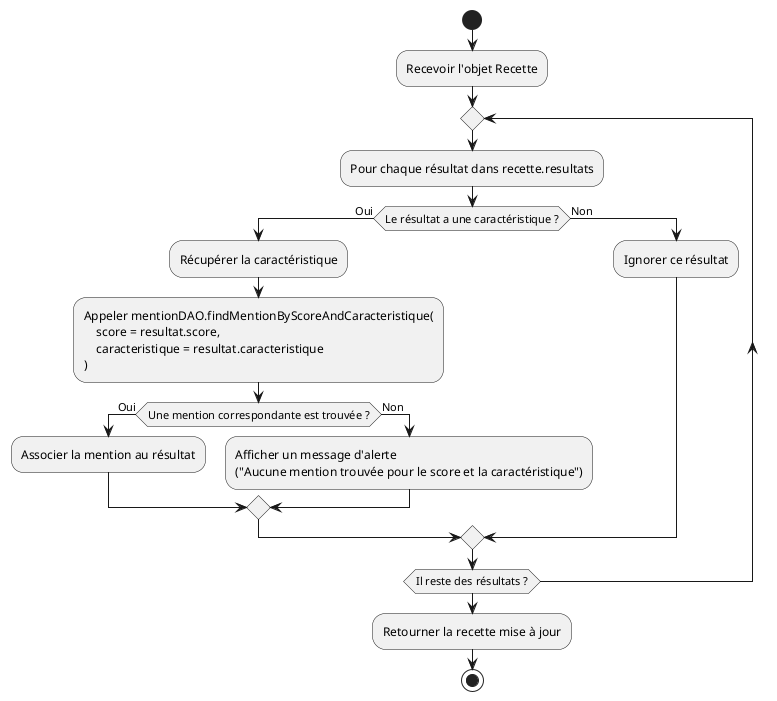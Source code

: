 @startuml
start
:Recevoir l'objet Recette;

repeat
:Pour chaque résultat dans recette.resultats;

if (Le résultat a une caractéristique ?) then (Oui)
    :Récupérer la caractéristique;

    :Appeler mentionDAO.findMentionByScoreAndCaracteristique(
        score = resultat.score,
        caracteristique = resultat.caracteristique
    );

    if (Une mention correspondante est trouvée ?) then (Oui)
        :Associer la mention au résultat;
    else (Non)
        :Afficher un message d'alerte
        ("Aucune mention trouvée pour le score et la caractéristique");
    endif
else (Non)
    :Ignorer ce résultat;
endif
repeat while (Il reste des résultats ?)

:Retourner la recette mise à jour;
stop
@enduml